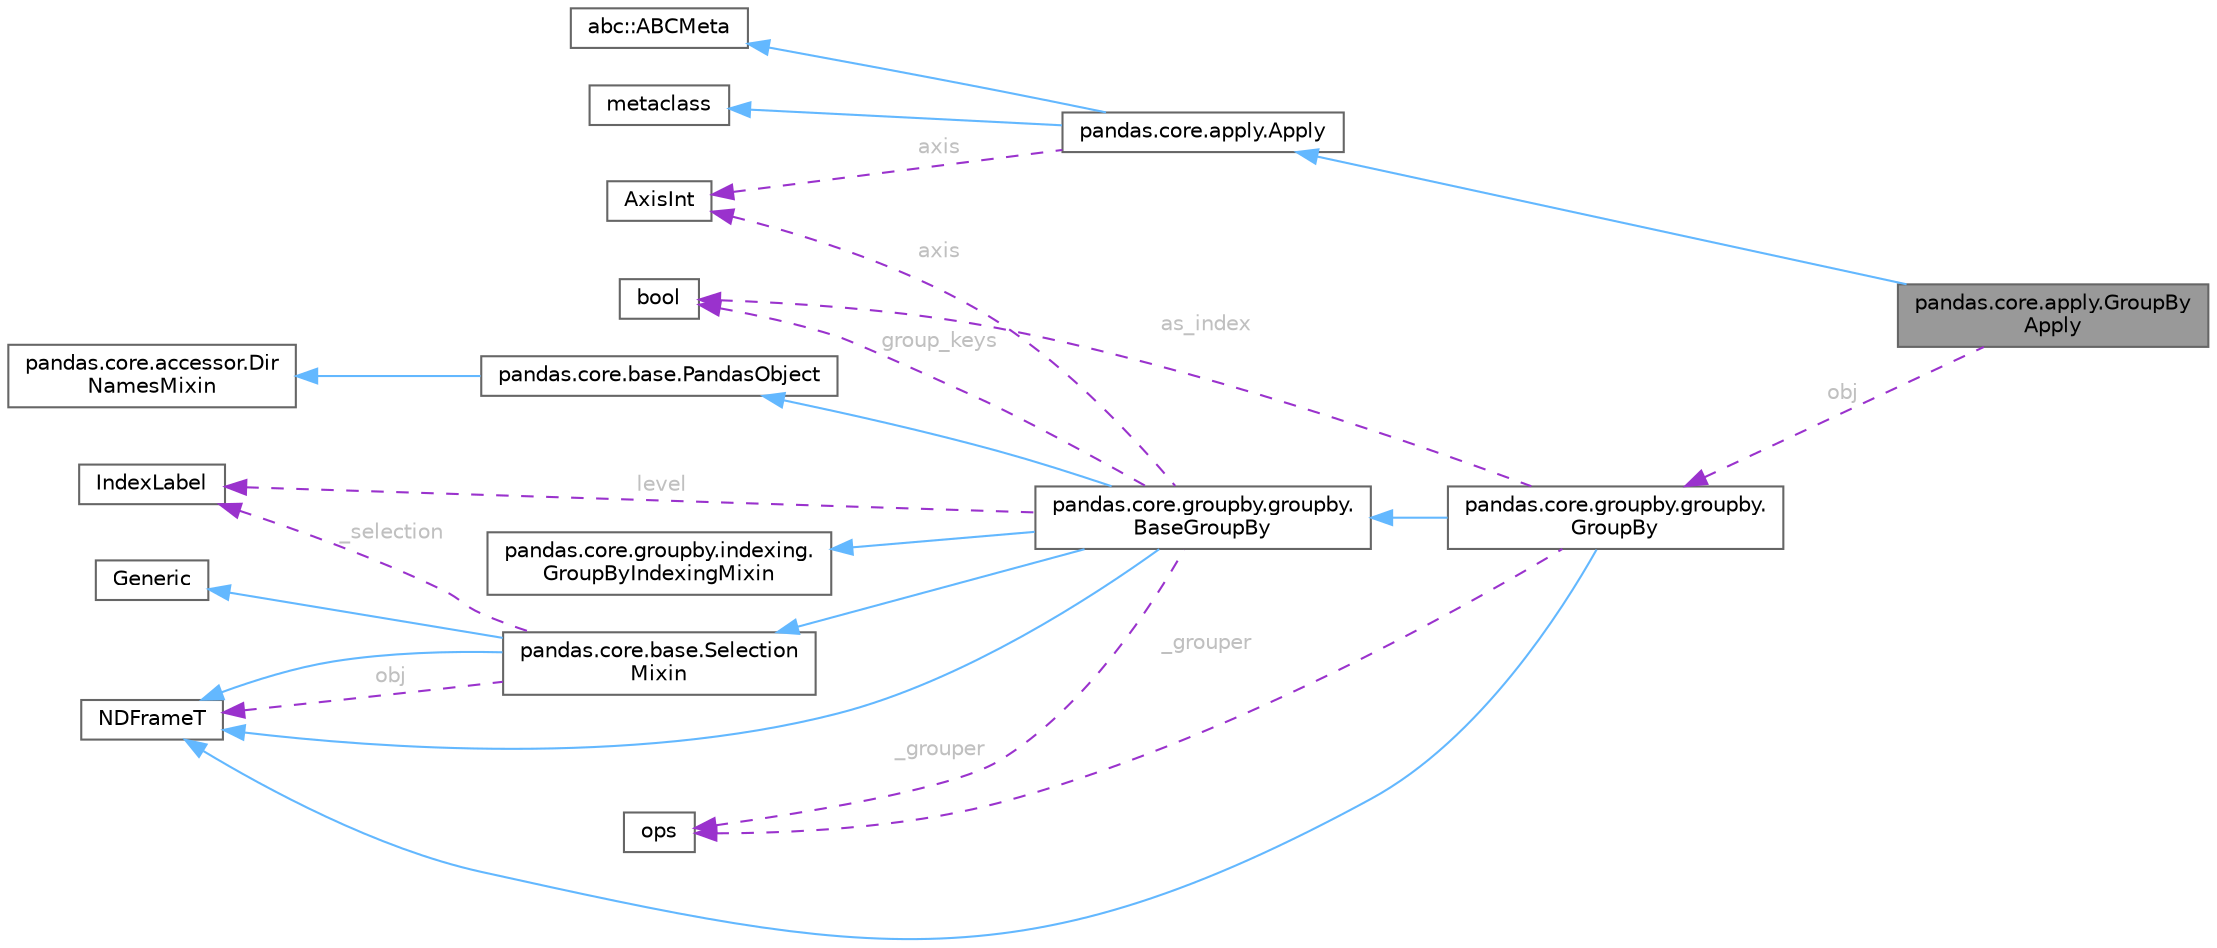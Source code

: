 digraph "pandas.core.apply.GroupByApply"
{
 // LATEX_PDF_SIZE
  bgcolor="transparent";
  edge [fontname=Helvetica,fontsize=10,labelfontname=Helvetica,labelfontsize=10];
  node [fontname=Helvetica,fontsize=10,shape=box,height=0.2,width=0.4];
  rankdir="LR";
  Node1 [id="Node000001",label="pandas.core.apply.GroupBy\lApply",height=0.2,width=0.4,color="gray40", fillcolor="grey60", style="filled", fontcolor="black",tooltip=" "];
  Node2 -> Node1 [id="edge23_Node000001_Node000002",dir="back",color="steelblue1",style="solid",tooltip=" "];
  Node2 [id="Node000002",label="pandas.core.apply.Apply",height=0.2,width=0.4,color="gray40", fillcolor="white", style="filled",URL="$classpandas_1_1core_1_1apply_1_1Apply.html",tooltip=" "];
  Node3 -> Node2 [id="edge24_Node000002_Node000003",dir="back",color="steelblue1",style="solid",tooltip=" "];
  Node3 [id="Node000003",label="metaclass",height=0.2,width=0.4,color="gray40", fillcolor="white", style="filled",tooltip=" "];
  Node4 -> Node2 [id="edge25_Node000002_Node000004",dir="back",color="steelblue1",style="solid",tooltip=" "];
  Node4 [id="Node000004",label="abc::ABCMeta",height=0.2,width=0.4,color="gray40", fillcolor="white", style="filled",tooltip=" "];
  Node5 -> Node2 [id="edge26_Node000002_Node000005",dir="back",color="darkorchid3",style="dashed",tooltip=" ",label=" axis",fontcolor="grey" ];
  Node5 [id="Node000005",label="AxisInt",height=0.2,width=0.4,color="gray40", fillcolor="white", style="filled",tooltip=" "];
  Node6 -> Node1 [id="edge27_Node000001_Node000006",dir="back",color="darkorchid3",style="dashed",tooltip=" ",label=" obj",fontcolor="grey" ];
  Node6 [id="Node000006",label="pandas.core.groupby.groupby.\lGroupBy",height=0.2,width=0.4,color="gray40", fillcolor="white", style="filled",URL="$classpandas_1_1core_1_1groupby_1_1groupby_1_1GroupBy.html",tooltip=" "];
  Node7 -> Node6 [id="edge28_Node000006_Node000007",dir="back",color="steelblue1",style="solid",tooltip=" "];
  Node7 [id="Node000007",label="pandas.core.groupby.groupby.\lBaseGroupBy",height=0.2,width=0.4,color="gray40", fillcolor="white", style="filled",URL="$classpandas_1_1core_1_1groupby_1_1groupby_1_1BaseGroupBy.html",tooltip=" "];
  Node8 -> Node7 [id="edge29_Node000007_Node000008",dir="back",color="steelblue1",style="solid",tooltip=" "];
  Node8 [id="Node000008",label="pandas.core.base.PandasObject",height=0.2,width=0.4,color="gray40", fillcolor="white", style="filled",URL="$classpandas_1_1core_1_1base_1_1PandasObject.html",tooltip=" "];
  Node9 -> Node8 [id="edge30_Node000008_Node000009",dir="back",color="steelblue1",style="solid",tooltip=" "];
  Node9 [id="Node000009",label="pandas.core.accessor.Dir\lNamesMixin",height=0.2,width=0.4,color="gray40", fillcolor="white", style="filled",URL="$classpandas_1_1core_1_1accessor_1_1DirNamesMixin.html",tooltip=" "];
  Node10 -> Node7 [id="edge31_Node000007_Node000010",dir="back",color="steelblue1",style="solid",tooltip=" "];
  Node10 [id="Node000010",label="pandas.core.base.Selection\lMixin",height=0.2,width=0.4,color="gray40", fillcolor="white", style="filled",URL="$classpandas_1_1core_1_1base_1_1SelectionMixin.html",tooltip=" "];
  Node11 -> Node10 [id="edge32_Node000010_Node000011",dir="back",color="steelblue1",style="solid",tooltip=" "];
  Node11 [id="Node000011",label="Generic",height=0.2,width=0.4,color="gray40", fillcolor="white", style="filled",tooltip=" "];
  Node12 -> Node10 [id="edge33_Node000010_Node000012",dir="back",color="steelblue1",style="solid",tooltip=" "];
  Node12 [id="Node000012",label="NDFrameT",height=0.2,width=0.4,color="gray40", fillcolor="white", style="filled",tooltip=" "];
  Node12 -> Node10 [id="edge34_Node000010_Node000012",dir="back",color="darkorchid3",style="dashed",tooltip=" ",label=" obj",fontcolor="grey" ];
  Node13 -> Node10 [id="edge35_Node000010_Node000013",dir="back",color="darkorchid3",style="dashed",tooltip=" ",label=" _selection",fontcolor="grey" ];
  Node13 [id="Node000013",label="IndexLabel",height=0.2,width=0.4,color="gray40", fillcolor="white", style="filled",tooltip=" "];
  Node12 -> Node7 [id="edge36_Node000007_Node000012",dir="back",color="steelblue1",style="solid",tooltip=" "];
  Node14 -> Node7 [id="edge37_Node000007_Node000014",dir="back",color="steelblue1",style="solid",tooltip=" "];
  Node14 [id="Node000014",label="pandas.core.groupby.indexing.\lGroupByIndexingMixin",height=0.2,width=0.4,color="gray40", fillcolor="white", style="filled",URL="$classpandas_1_1core_1_1groupby_1_1indexing_1_1GroupByIndexingMixin.html",tooltip=" "];
  Node5 -> Node7 [id="edge38_Node000007_Node000005",dir="back",color="darkorchid3",style="dashed",tooltip=" ",label=" axis",fontcolor="grey" ];
  Node15 -> Node7 [id="edge39_Node000007_Node000015",dir="back",color="darkorchid3",style="dashed",tooltip=" ",label=" _grouper",fontcolor="grey" ];
  Node15 [id="Node000015",label="ops",height=0.2,width=0.4,color="gray40", fillcolor="white", style="filled",tooltip=" "];
  Node13 -> Node7 [id="edge40_Node000007_Node000013",dir="back",color="darkorchid3",style="dashed",tooltip=" ",label=" level",fontcolor="grey" ];
  Node16 -> Node7 [id="edge41_Node000007_Node000016",dir="back",color="darkorchid3",style="dashed",tooltip=" ",label=" group_keys",fontcolor="grey" ];
  Node16 [id="Node000016",label="bool",height=0.2,width=0.4,color="gray40", fillcolor="white", style="filled",tooltip=" "];
  Node12 -> Node6 [id="edge42_Node000006_Node000012",dir="back",color="steelblue1",style="solid",tooltip=" "];
  Node15 -> Node6 [id="edge43_Node000006_Node000015",dir="back",color="darkorchid3",style="dashed",tooltip=" ",label=" _grouper",fontcolor="grey" ];
  Node16 -> Node6 [id="edge44_Node000006_Node000016",dir="back",color="darkorchid3",style="dashed",tooltip=" ",label=" as_index",fontcolor="grey" ];
}
